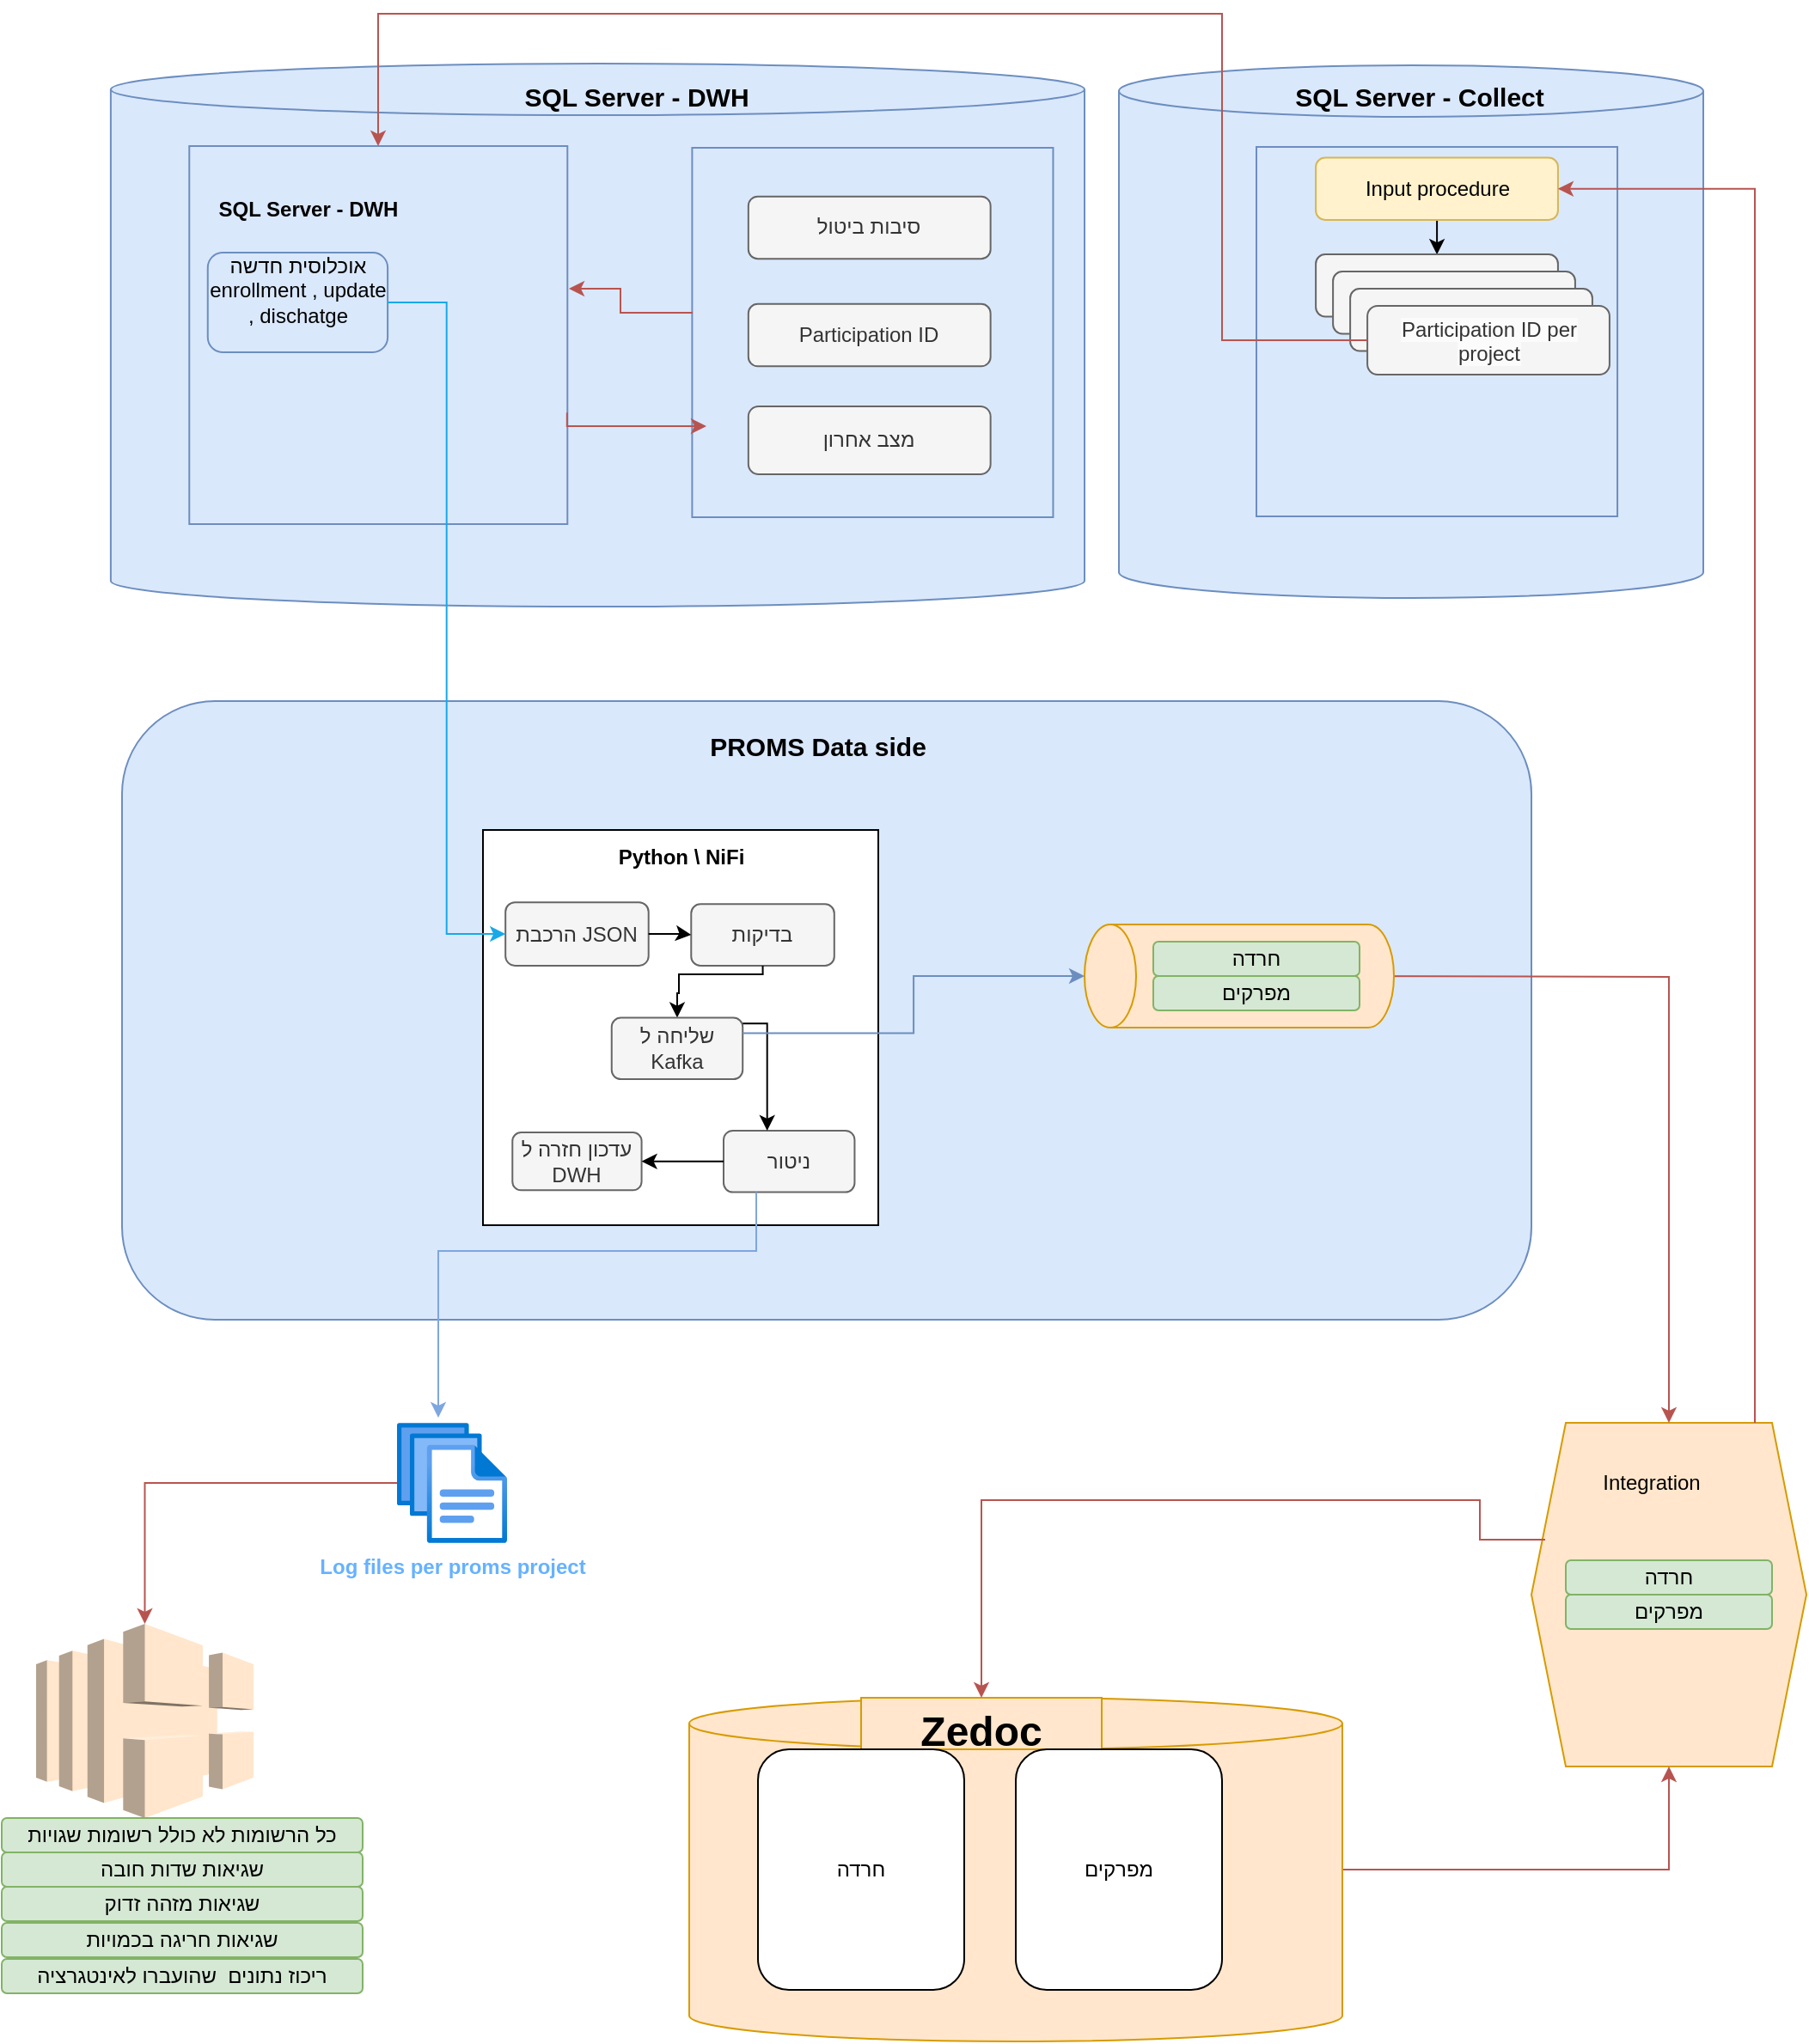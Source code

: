 <mxfile version="22.1.3" type="github">
  <diagram name="‫עמוד-1‬" id="z9KWtGvP0ykJApAYb3_E">
    <mxGraphModel dx="1434" dy="1608" grid="1" gridSize="10" guides="1" tooltips="1" connect="1" arrows="1" fold="1" page="1" pageScale="1" pageWidth="1100" pageHeight="850" math="0" shadow="0">
      <root>
        <mxCell id="0" />
        <mxCell id="1" parent="0" />
        <mxCell id="ZZgVcxSO3x-aKoJtG-Tx-21" value="" style="group" parent="1" vertex="1" connectable="0">
          <mxGeometry x="140" y="-263" width="530" height="268.04" as="geometry" />
        </mxCell>
        <mxCell id="ZZgVcxSO3x-aKoJtG-Tx-17" value="" style="shape=cylinder3;whiteSpace=wrap;html=1;boundedLbl=1;backgroundOutline=1;size=15;fillColor=#dae8fc;strokeColor=#6c8ebf;" parent="ZZgVcxSO3x-aKoJtG-Tx-21" vertex="1">
          <mxGeometry x="-36.553" y="-47.96" width="566.553" height="316" as="geometry" />
        </mxCell>
        <mxCell id="zhimW_uMHWvatuuAIKdU-13" value="" style="group;fillColor=#dae8fc;strokeColor=#6c8ebf;container=0;" parent="ZZgVcxSO3x-aKoJtG-Tx-21" vertex="1" connectable="0">
          <mxGeometry x="301.698" y="1" width="210.027" height="215" as="geometry" />
        </mxCell>
        <mxCell id="wkpVl2k1Z7q7xohtnV9i-1" value="" style="whiteSpace=wrap;html=1;aspect=fixed;container=0;fillColor=#dae8fc;strokeColor=#6c8ebf;" parent="ZZgVcxSO3x-aKoJtG-Tx-21" vertex="1">
          <mxGeometry x="9.14" width="220" height="220" as="geometry" />
        </mxCell>
        <mxCell id="wkpVl2k1Z7q7xohtnV9i-2" value="&lt;b&gt;SQL Server - DWH&lt;/b&gt;" style="text;html=1;strokeColor=none;fillColor=none;align=center;verticalAlign=middle;whiteSpace=wrap;rounded=0;container=0;" parent="ZZgVcxSO3x-aKoJtG-Tx-21" vertex="1">
          <mxGeometry y="22" width="157.007" height="30" as="geometry" />
        </mxCell>
        <mxCell id="wkpVl2k1Z7q7xohtnV9i-15" value="אוכלוסית חדשה enrollment , update , dischatge&lt;br style=&quot;border-color: var(--border-color);&quot;&gt;&amp;nbsp;" style="rounded=1;whiteSpace=wrap;html=1;strokeColor=#6c8ebf;fillColor=#dae8fc;container=0;" parent="ZZgVcxSO3x-aKoJtG-Tx-21" vertex="1">
          <mxGeometry x="19.88" y="62" width="104.67" height="58" as="geometry" />
        </mxCell>
        <mxCell id="zhimW_uMHWvatuuAIKdU-11" value="Participation ID" style="rounded=1;whiteSpace=wrap;html=1;fillColor=#f5f5f5;strokeColor=#666666;fontColor=#333333;container=0;" parent="ZZgVcxSO3x-aKoJtG-Tx-21" vertex="1">
          <mxGeometry x="334.421" y="91.91" width="140.898" height="36.25" as="geometry" />
        </mxCell>
        <mxCell id="zhimW_uMHWvatuuAIKdU-12" value="מצב אחרון" style="rounded=1;whiteSpace=wrap;html=1;strokeColor=#666666;fillColor=#f5f5f5;fontColor=#333333;container=0;" parent="ZZgVcxSO3x-aKoJtG-Tx-21" vertex="1">
          <mxGeometry x="334.421" y="151.46" width="140.898" height="39.54" as="geometry" />
        </mxCell>
        <mxCell id="zhimW_uMHWvatuuAIKdU-25" value="סיבות ביטול" style="rounded=1;whiteSpace=wrap;html=1;fillColor=#f5f5f5;fontColor=#333333;strokeColor=#666666;container=0;" parent="ZZgVcxSO3x-aKoJtG-Tx-21" vertex="1">
          <mxGeometry x="334.421" y="29.36" width="140.898" height="36.25" as="geometry" />
        </mxCell>
        <mxCell id="zhimW_uMHWvatuuAIKdU-15" style="edgeStyle=orthogonalEdgeStyle;rounded=0;orthogonalLoop=1;jettySize=auto;html=1;fillColor=#f8cecc;strokeColor=#b85450;" parent="ZZgVcxSO3x-aKoJtG-Tx-21" edge="1">
          <mxGeometry relative="1" as="geometry">
            <mxPoint x="302" y="97" as="sourcePoint" />
            <mxPoint x="230" y="83" as="targetPoint" />
            <Array as="points">
              <mxPoint x="260" y="97" />
              <mxPoint x="260" y="83" />
              <mxPoint x="231" y="83" />
            </Array>
          </mxGeometry>
        </mxCell>
        <mxCell id="mV6azeuSrDNRdWC2Sgcm-7" value="" style="rounded=1;whiteSpace=wrap;html=1;fillColor=#dae8fc;strokeColor=#6c8ebf;" parent="1" vertex="1">
          <mxGeometry x="110" y="60" width="820" height="360" as="geometry" />
        </mxCell>
        <mxCell id="wkpVl2k1Z7q7xohtnV9i-10" value="" style="shape=hexagon;perimeter=hexagonPerimeter2;whiteSpace=wrap;html=1;fixedSize=1;fillColor=#ffe6cc;strokeColor=#d79b00;" parent="1" vertex="1">
          <mxGeometry x="930" y="480" width="160" height="200" as="geometry" />
        </mxCell>
        <mxCell id="wkpVl2k1Z7q7xohtnV9i-11" value="Integration" style="text;html=1;strokeColor=none;fillColor=none;align=center;verticalAlign=middle;whiteSpace=wrap;rounded=0;" parent="1" vertex="1">
          <mxGeometry x="970" y="500" width="60" height="30" as="geometry" />
        </mxCell>
        <mxCell id="ZZgVcxSO3x-aKoJtG-Tx-31" style="edgeStyle=orthogonalEdgeStyle;rounded=0;orthogonalLoop=1;jettySize=auto;html=1;entryX=0.5;entryY=1;entryDx=0;entryDy=0;fillColor=#f8cecc;strokeColor=#b85450;" parent="1" source="mV6azeuSrDNRdWC2Sgcm-1" target="wkpVl2k1Z7q7xohtnV9i-10" edge="1">
          <mxGeometry relative="1" as="geometry" />
        </mxCell>
        <mxCell id="mV6azeuSrDNRdWC2Sgcm-1" value="" style="shape=cylinder3;whiteSpace=wrap;html=1;boundedLbl=1;backgroundOutline=1;size=15;fillColor=#ffe6cc;strokeColor=#d79b00;" parent="1" vertex="1">
          <mxGeometry x="440" y="640" width="380" height="200" as="geometry" />
        </mxCell>
        <mxCell id="mV6azeuSrDNRdWC2Sgcm-2" value="&lt;h1&gt;Zedoc&lt;/h1&gt;" style="text;html=1;strokeColor=#d79b00;fillColor=#ffe6cc;spacing=5;spacingTop=-20;whiteSpace=wrap;overflow=hidden;rounded=0;align=center;" parent="1" vertex="1">
          <mxGeometry x="540" y="640" width="140" height="30" as="geometry" />
        </mxCell>
        <mxCell id="mV6azeuSrDNRdWC2Sgcm-3" value="מפרקים" style="rounded=1;whiteSpace=wrap;html=1;" parent="1" vertex="1">
          <mxGeometry x="630" y="670" width="120" height="140" as="geometry" />
        </mxCell>
        <mxCell id="mV6azeuSrDNRdWC2Sgcm-4" style="edgeStyle=orthogonalEdgeStyle;rounded=0;orthogonalLoop=1;jettySize=auto;html=1;fillColor=#f8cecc;strokeColor=#b85450;" parent="1" target="wkpVl2k1Z7q7xohtnV9i-10" edge="1">
          <mxGeometry relative="1" as="geometry">
            <mxPoint x="810" y="220.0" as="sourcePoint" />
          </mxGeometry>
        </mxCell>
        <mxCell id="mV6azeuSrDNRdWC2Sgcm-6" value="חרדה" style="rounded=1;whiteSpace=wrap;html=1;" parent="1" vertex="1">
          <mxGeometry x="480" y="670" width="120" height="140" as="geometry" />
        </mxCell>
        <mxCell id="mV6azeuSrDNRdWC2Sgcm-8" value="&lt;font style=&quot;font-size: 15px;&quot;&gt;&lt;b&gt;PROMS Data side&lt;/b&gt;&lt;/font&gt;" style="text;html=1;strokeColor=none;fillColor=none;align=center;verticalAlign=middle;whiteSpace=wrap;rounded=0;" parent="1" vertex="1">
          <mxGeometry x="410" y="71" width="210" height="30" as="geometry" />
        </mxCell>
        <mxCell id="mV6azeuSrDNRdWC2Sgcm-10" value="חרדה" style="rounded=1;whiteSpace=wrap;html=1;fillColor=#d5e8d4;strokeColor=#82b366;" parent="1" vertex="1">
          <mxGeometry x="950" y="560" width="120" height="20" as="geometry" />
        </mxCell>
        <mxCell id="mV6azeuSrDNRdWC2Sgcm-11" value="מפרקים" style="rounded=1;whiteSpace=wrap;html=1;fillColor=#d5e8d4;strokeColor=#82b366;" parent="1" vertex="1">
          <mxGeometry x="950" y="580" width="120" height="20" as="geometry" />
        </mxCell>
        <mxCell id="mV6azeuSrDNRdWC2Sgcm-5" style="edgeStyle=orthogonalEdgeStyle;rounded=0;orthogonalLoop=1;jettySize=auto;html=1;exitX=0.05;exitY=0.34;exitDx=0;exitDy=0;exitPerimeter=0;fillColor=#f8cecc;strokeColor=#b85450;" parent="1" source="wkpVl2k1Z7q7xohtnV9i-10" target="mV6azeuSrDNRdWC2Sgcm-2" edge="1">
          <mxGeometry relative="1" as="geometry">
            <mxPoint x="990" y="545" as="sourcePoint" />
            <mxPoint x="680" y="551" as="targetPoint" />
            <Array as="points">
              <mxPoint x="900" y="548" />
              <mxPoint x="900" y="525" />
              <mxPoint x="610" y="525" />
            </Array>
          </mxGeometry>
        </mxCell>
        <mxCell id="zhimW_uMHWvatuuAIKdU-2" value="&lt;font color=&quot;#66b2ff&quot;&gt;&lt;b&gt;ELK Logs index&lt;/b&gt;&lt;/font&gt;" style="outlineConnect=0;dashed=0;verticalLabelPosition=bottom;verticalAlign=top;align=center;html=1;shape=mxgraph.aws3.elastic_load_balancing;fillColor=#ffe6cc;strokeColor=#d79b00;" parent="1" vertex="1">
          <mxGeometry x="60.01" y="597" width="126.5" height="113" as="geometry" />
        </mxCell>
        <mxCell id="zhimW_uMHWvatuuAIKdU-16" value="KAFKA" style="shape=cylinder3;whiteSpace=wrap;html=1;boundedLbl=1;backgroundOutline=1;size=15;rotation=-90;fillColor=#ffe6cc;strokeColor=#d79b00;" parent="1" vertex="1">
          <mxGeometry x="730" y="130" width="60" height="180" as="geometry" />
        </mxCell>
        <mxCell id="zhimW_uMHWvatuuAIKdU-17" value="חרדה" style="rounded=1;whiteSpace=wrap;html=1;fillColor=#d5e8d4;strokeColor=#82b366;" parent="1" vertex="1">
          <mxGeometry x="710" y="200" width="120" height="20" as="geometry" />
        </mxCell>
        <mxCell id="zhimW_uMHWvatuuAIKdU-18" value="מפרקים" style="rounded=1;whiteSpace=wrap;html=1;fillColor=#d5e8d4;strokeColor=#82b366;" parent="1" vertex="1">
          <mxGeometry x="710" y="220" width="120" height="20" as="geometry" />
        </mxCell>
        <mxCell id="ZZgVcxSO3x-aKoJtG-Tx-3" style="edgeStyle=orthogonalEdgeStyle;rounded=0;orthogonalLoop=1;jettySize=auto;html=1;fillColor=#f8cecc;strokeColor=#b85450;" parent="1" source="ZZgVcxSO3x-aKoJtG-Tx-1" target="zhimW_uMHWvatuuAIKdU-2" edge="1">
          <mxGeometry relative="1" as="geometry" />
        </mxCell>
        <mxCell id="ZZgVcxSO3x-aKoJtG-Tx-1" value="&lt;font color=&quot;#66b2ff&quot;&gt;&lt;b&gt;Log files per proms project&lt;/b&gt;&lt;/font&gt;" style="image;aspect=fixed;html=1;points=[];align=center;fontSize=12;image=img/lib/azure2/general/Files.svg;" parent="1" vertex="1">
          <mxGeometry x="270" y="480" width="64" height="70" as="geometry" />
        </mxCell>
        <mxCell id="ZZgVcxSO3x-aKoJtG-Tx-11" value="" style="group" parent="1" vertex="1" connectable="0">
          <mxGeometry x="320" y="135" width="230" height="230" as="geometry" />
        </mxCell>
        <mxCell id="wkpVl2k1Z7q7xohtnV9i-5" value="" style="whiteSpace=wrap;html=1;aspect=fixed;" parent="ZZgVcxSO3x-aKoJtG-Tx-11" vertex="1">
          <mxGeometry width="230" height="230" as="geometry" />
        </mxCell>
        <mxCell id="wkpVl2k1Z7q7xohtnV9i-6" value="&lt;b&gt;Python \ NiFi&lt;/b&gt;" style="text;html=1;strokeColor=none;fillColor=none;align=center;verticalAlign=middle;whiteSpace=wrap;rounded=0;" parent="ZZgVcxSO3x-aKoJtG-Tx-11" vertex="1">
          <mxGeometry x="28.224" width="175.177" height="31.579" as="geometry" />
        </mxCell>
        <mxCell id="wkpVl2k1Z7q7xohtnV9i-18" value="הרכבת JSON" style="rounded=1;whiteSpace=wrap;html=1;fillColor=#f5f5f5;fontColor=#333333;strokeColor=#666666;" parent="ZZgVcxSO3x-aKoJtG-Tx-11" vertex="1">
          <mxGeometry x="13.084" y="42.105" width="83.263" height="36.842" as="geometry" />
        </mxCell>
        <mxCell id="wkpVl2k1Z7q7xohtnV9i-19" value="בדיקות" style="rounded=1;whiteSpace=wrap;html=1;fillColor=#f5f5f5;strokeColor=#666666;fontColor=#333333;" parent="ZZgVcxSO3x-aKoJtG-Tx-11" vertex="1">
          <mxGeometry x="121.137" y="43.158" width="83.263" height="35.789" as="geometry" />
        </mxCell>
        <mxCell id="ZZgVcxSO3x-aKoJtG-Tx-6" value="" style="edgeStyle=orthogonalEdgeStyle;rounded=0;orthogonalLoop=1;jettySize=auto;html=1;entryX=0;entryY=0.5;entryDx=0;entryDy=0;" parent="ZZgVcxSO3x-aKoJtG-Tx-11" source="wkpVl2k1Z7q7xohtnV9i-18" target="wkpVl2k1Z7q7xohtnV9i-19" edge="1">
          <mxGeometry relative="1" as="geometry" />
        </mxCell>
        <mxCell id="wkpVl2k1Z7q7xohtnV9i-20" value="ניטור" style="rounded=1;whiteSpace=wrap;html=1;fillColor=#f5f5f5;fontColor=#333333;strokeColor=#666666;" parent="ZZgVcxSO3x-aKoJtG-Tx-11" vertex="1">
          <mxGeometry x="139.997" y="174.997" width="76.233" height="35.789" as="geometry" />
        </mxCell>
        <mxCell id="wkpVl2k1Z7q7xohtnV9i-21" value="עדכון חזרה ל DWH" style="rounded=1;whiteSpace=wrap;html=1;fillColor=#f5f5f5;fontColor=#333333;strokeColor=#666666;" parent="ZZgVcxSO3x-aKoJtG-Tx-11" vertex="1">
          <mxGeometry x="17.14" y="176" width="75.151" height="33.684" as="geometry" />
        </mxCell>
        <mxCell id="ZZgVcxSO3x-aKoJtG-Tx-9" value="" style="edgeStyle=orthogonalEdgeStyle;rounded=0;orthogonalLoop=1;jettySize=auto;html=1;entryX=0.5;entryY=0;entryDx=0;entryDy=0;exitX=0.5;exitY=1;exitDx=0;exitDy=0;" parent="ZZgVcxSO3x-aKoJtG-Tx-11" source="wkpVl2k1Z7q7xohtnV9i-19" target="ZZgVcxSO3x-aKoJtG-Tx-14" edge="1">
          <mxGeometry relative="1" as="geometry">
            <mxPoint x="108.242" y="124.211" as="sourcePoint" />
            <mxPoint x="132.032" y="124.211" as="targetPoint" />
            <Array as="points">
              <mxPoint x="162" y="84" />
              <mxPoint x="114" y="84" />
              <mxPoint x="114" y="95" />
              <mxPoint x="113" y="95" />
            </Array>
          </mxGeometry>
        </mxCell>
        <mxCell id="ZZgVcxSO3x-aKoJtG-Tx-10" value="" style="edgeStyle=orthogonalEdgeStyle;rounded=0;orthogonalLoop=1;jettySize=auto;html=1;entryX=1;entryY=0.5;entryDx=0;entryDy=0;exitX=0;exitY=0.5;exitDx=0;exitDy=0;" parent="ZZgVcxSO3x-aKoJtG-Tx-11" source="wkpVl2k1Z7q7xohtnV9i-20" target="wkpVl2k1Z7q7xohtnV9i-21" edge="1">
          <mxGeometry relative="1" as="geometry">
            <mxPoint x="108.242" y="149.474" as="sourcePoint" />
            <mxPoint x="132.032" y="149.474" as="targetPoint" />
          </mxGeometry>
        </mxCell>
        <mxCell id="ZZgVcxSO3x-aKoJtG-Tx-14" value="שליחה ל Kafka" style="rounded=1;whiteSpace=wrap;html=1;fillColor=#f5f5f5;fontColor=#333333;strokeColor=#666666;" parent="ZZgVcxSO3x-aKoJtG-Tx-11" vertex="1">
          <mxGeometry x="74.877" y="109.263" width="76.233" height="35.789" as="geometry" />
        </mxCell>
        <mxCell id="ZZgVcxSO3x-aKoJtG-Tx-15" style="edgeStyle=orthogonalEdgeStyle;rounded=0;orthogonalLoop=1;jettySize=auto;html=1;fillColor=#dae8fc;strokeColor=#000000;" parent="ZZgVcxSO3x-aKoJtG-Tx-11" source="ZZgVcxSO3x-aKoJtG-Tx-14" target="wkpVl2k1Z7q7xohtnV9i-20" edge="1">
          <mxGeometry relative="1" as="geometry">
            <Array as="points">
              <mxPoint x="165.337" y="112.632" />
            </Array>
          </mxGeometry>
        </mxCell>
        <mxCell id="zhimW_uMHWvatuuAIKdU-3" style="edgeStyle=orthogonalEdgeStyle;rounded=0;orthogonalLoop=1;jettySize=auto;html=1;strokeColor=#7EA6E0;entryX=0.375;entryY=-0.043;entryDx=0;entryDy=0;entryPerimeter=0;" parent="1" source="wkpVl2k1Z7q7xohtnV9i-20" target="ZZgVcxSO3x-aKoJtG-Tx-1" edge="1">
          <mxGeometry relative="1" as="geometry">
            <Array as="points">
              <mxPoint x="479" y="380" />
              <mxPoint x="294" y="380" />
            </Array>
          </mxGeometry>
        </mxCell>
        <mxCell id="wkpVl2k1Z7q7xohtnV9i-29" style="edgeStyle=orthogonalEdgeStyle;rounded=0;orthogonalLoop=1;jettySize=auto;html=1;exitX=1;exitY=0.25;exitDx=0;exitDy=0;fillColor=#dae8fc;strokeColor=#6c8ebf;" parent="1" source="ZZgVcxSO3x-aKoJtG-Tx-14" target="zhimW_uMHWvatuuAIKdU-16" edge="1">
          <mxGeometry relative="1" as="geometry">
            <mxPoint x="690" y="220.0" as="targetPoint" />
          </mxGeometry>
        </mxCell>
        <mxCell id="0KDFeaM7N-HZ0YYkBc0z-9" style="edgeStyle=orthogonalEdgeStyle;rounded=0;orthogonalLoop=1;jettySize=auto;html=1;strokeColor=#17A9E8;entryX=0;entryY=0.5;entryDx=0;entryDy=0;" parent="1" source="wkpVl2k1Z7q7xohtnV9i-15" target="wkpVl2k1Z7q7xohtnV9i-18" edge="1">
          <mxGeometry relative="1" as="geometry">
            <Array as="points" />
            <mxPoint x="340" y="270" as="targetPoint" />
          </mxGeometry>
        </mxCell>
        <mxCell id="zhimW_uMHWvatuuAIKdU-10" value="&lt;b&gt;&lt;font style=&quot;font-size: 15px;&quot;&gt;SQL Server - DWH&lt;/font&gt;&lt;/b&gt;" style="text;html=1;strokeColor=none;fillColor=none;align=center;verticalAlign=middle;whiteSpace=wrap;rounded=0;container=0;" parent="1" vertex="1">
          <mxGeometry x="338.386" y="-303" width="143.234" height="21.274" as="geometry" />
        </mxCell>
        <mxCell id="ZZgVcxSO3x-aKoJtG-Tx-22" value="" style="shape=cylinder3;whiteSpace=wrap;html=1;boundedLbl=1;backgroundOutline=1;size=15;fillColor=#dae8fc;strokeColor=#6c8ebf;" parent="1" vertex="1">
          <mxGeometry x="690" y="-310" width="340" height="310" as="geometry" />
        </mxCell>
        <mxCell id="ZZgVcxSO3x-aKoJtG-Tx-23" value="&lt;b&gt;&lt;font style=&quot;font-size: 15px;&quot;&gt;SQL Server - Collect&lt;/font&gt;&lt;/b&gt;" style="text;html=1;strokeColor=none;fillColor=none;align=center;verticalAlign=middle;whiteSpace=wrap;rounded=0;container=0;" parent="1" vertex="1">
          <mxGeometry x="770" y="-303" width="190" height="21.27" as="geometry" />
        </mxCell>
        <mxCell id="ZZgVcxSO3x-aKoJtG-Tx-24" value="" style="group;fillColor=#dae8fc;strokeColor=#6c8ebf;container=0;" parent="1" vertex="1" connectable="0">
          <mxGeometry x="769.998" y="-262.5" width="210.027" height="215" as="geometry" />
        </mxCell>
        <mxCell id="ZZgVcxSO3x-aKoJtG-Tx-33" style="edgeStyle=orthogonalEdgeStyle;rounded=0;orthogonalLoop=1;jettySize=auto;html=1;entryX=0.5;entryY=0;entryDx=0;entryDy=0;" parent="1" source="ZZgVcxSO3x-aKoJtG-Tx-26" target="ZZgVcxSO3x-aKoJtG-Tx-27" edge="1">
          <mxGeometry relative="1" as="geometry" />
        </mxCell>
        <mxCell id="ZZgVcxSO3x-aKoJtG-Tx-26" value="Input procedure" style="rounded=1;whiteSpace=wrap;html=1;fillColor=#fff2cc;strokeColor=#d6b656;container=0;" parent="1" vertex="1">
          <mxGeometry x="804.561" y="-256.25" width="140.898" height="36.25" as="geometry" />
        </mxCell>
        <mxCell id="ZZgVcxSO3x-aKoJtG-Tx-27" value="" style="rounded=1;whiteSpace=wrap;html=1;fillColor=#f5f5f5;strokeColor=#666666;fontColor=#333333;container=0;" parent="1" vertex="1">
          <mxGeometry x="804.561" y="-200" width="140.898" height="36.25" as="geometry" />
        </mxCell>
        <mxCell id="ZZgVcxSO3x-aKoJtG-Tx-28" value="" style="rounded=1;whiteSpace=wrap;html=1;fillColor=#f5f5f5;strokeColor=#666666;fontColor=#333333;container=0;" parent="1" vertex="1">
          <mxGeometry x="814.561" y="-190" width="140.898" height="36.25" as="geometry" />
        </mxCell>
        <mxCell id="ZZgVcxSO3x-aKoJtG-Tx-29" value="" style="rounded=1;whiteSpace=wrap;html=1;fillColor=#f5f5f5;strokeColor=#666666;fontColor=#333333;container=0;" parent="1" vertex="1">
          <mxGeometry x="824.561" y="-180" width="140.898" height="36.25" as="geometry" />
        </mxCell>
        <mxCell id="ZZgVcxSO3x-aKoJtG-Tx-30" value="&lt;span style=&quot;color: rgb(51, 51, 51); font-family: Helvetica; font-size: 12px; font-style: normal; font-variant-ligatures: normal; font-variant-caps: normal; font-weight: 400; letter-spacing: normal; orphans: 2; text-align: center; text-indent: 0px; text-transform: none; widows: 2; word-spacing: 0px; -webkit-text-stroke-width: 0px; background-color: rgb(251, 251, 251); text-decoration-thickness: initial; text-decoration-style: initial; text-decoration-color: initial; float: none; display: inline !important;&quot;&gt;Participation ID per project&lt;/span&gt;" style="rounded=1;whiteSpace=wrap;html=1;fillColor=#f5f5f5;strokeColor=#666666;fontColor=#333333;container=0;verticalAlign=top;" parent="1" vertex="1">
          <mxGeometry x="834.56" y="-170" width="140.9" height="40" as="geometry" />
        </mxCell>
        <mxCell id="ZZgVcxSO3x-aKoJtG-Tx-32" style="edgeStyle=orthogonalEdgeStyle;rounded=0;orthogonalLoop=1;jettySize=auto;html=1;entryX=1;entryY=0.5;entryDx=0;entryDy=0;fillColor=#f8cecc;strokeColor=#b85450;" parent="1" source="wkpVl2k1Z7q7xohtnV9i-10" target="ZZgVcxSO3x-aKoJtG-Tx-26" edge="1">
          <mxGeometry relative="1" as="geometry">
            <Array as="points">
              <mxPoint x="1060" y="-238" />
            </Array>
          </mxGeometry>
        </mxCell>
        <mxCell id="ZZgVcxSO3x-aKoJtG-Tx-35" style="edgeStyle=orthogonalEdgeStyle;rounded=0;orthogonalLoop=1;jettySize=auto;html=1;fillColor=#f8cecc;strokeColor=#b85450;" parent="1" source="ZZgVcxSO3x-aKoJtG-Tx-30" target="wkpVl2k1Z7q7xohtnV9i-1" edge="1">
          <mxGeometry relative="1" as="geometry">
            <Array as="points">
              <mxPoint x="750" y="-150" />
              <mxPoint x="750" y="-340" />
              <mxPoint x="259" y="-340" />
            </Array>
          </mxGeometry>
        </mxCell>
        <mxCell id="w-ItM-oGuZGp61pXfOKI-1" style="edgeStyle=orthogonalEdgeStyle;rounded=0;orthogonalLoop=1;jettySize=auto;html=1;fillColor=#f8cecc;strokeColor=#b85450;exitX=0.999;exitY=0.705;exitDx=0;exitDy=0;exitPerimeter=0;" edge="1" parent="1" source="wkpVl2k1Z7q7xohtnV9i-1">
          <mxGeometry relative="1" as="geometry">
            <mxPoint x="452" y="-156" as="sourcePoint" />
            <mxPoint x="450" y="-100" as="targetPoint" />
            <Array as="points">
              <mxPoint x="369" y="-100" />
            </Array>
          </mxGeometry>
        </mxCell>
        <mxCell id="w-ItM-oGuZGp61pXfOKI-2" value="כל הרשומות לא כולל רשומות שגויות" style="rounded=1;whiteSpace=wrap;html=1;fillColor=#d5e8d4;strokeColor=#82b366;" vertex="1" parent="1">
          <mxGeometry x="40" y="710" width="210" height="20" as="geometry" />
        </mxCell>
        <mxCell id="w-ItM-oGuZGp61pXfOKI-3" value="שגיאות שדות חובה" style="rounded=1;whiteSpace=wrap;html=1;fillColor=#d5e8d4;strokeColor=#82b366;" vertex="1" parent="1">
          <mxGeometry x="40" y="730" width="210" height="20" as="geometry" />
        </mxCell>
        <mxCell id="w-ItM-oGuZGp61pXfOKI-4" value="שגיאות מזהה זדוק" style="rounded=1;whiteSpace=wrap;html=1;fillColor=#d5e8d4;strokeColor=#82b366;" vertex="1" parent="1">
          <mxGeometry x="40" y="750" width="210" height="20" as="geometry" />
        </mxCell>
        <mxCell id="w-ItM-oGuZGp61pXfOKI-5" value="שגיאות חריגה בכמויות" style="rounded=1;whiteSpace=wrap;html=1;fillColor=#d5e8d4;strokeColor=#82b366;" vertex="1" parent="1">
          <mxGeometry x="40" y="771" width="210" height="20" as="geometry" />
        </mxCell>
        <mxCell id="w-ItM-oGuZGp61pXfOKI-6" value="ריכוז נתונים&amp;nbsp; שהועברו לאינטגרציה" style="rounded=1;whiteSpace=wrap;html=1;fillColor=#d5e8d4;strokeColor=#82b366;" vertex="1" parent="1">
          <mxGeometry x="40" y="792" width="210" height="20" as="geometry" />
        </mxCell>
      </root>
    </mxGraphModel>
  </diagram>
</mxfile>
